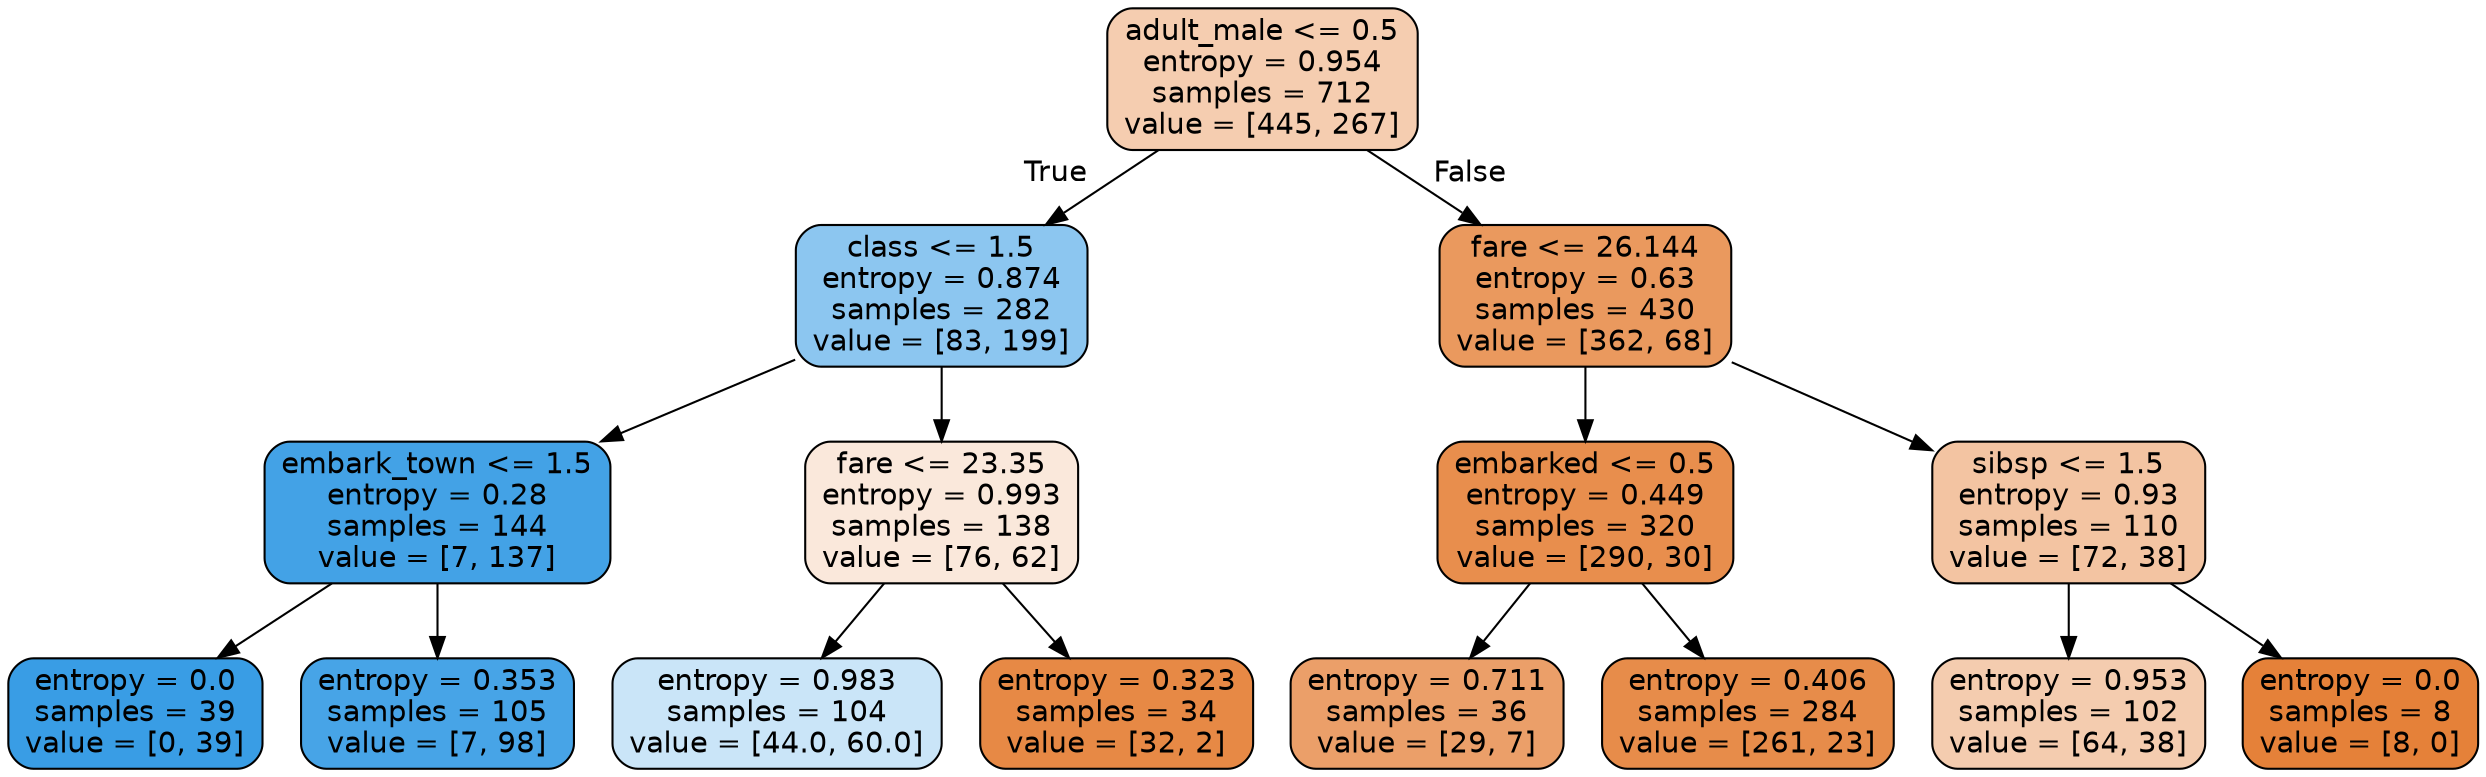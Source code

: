 digraph Tree {
node [shape=box, style="filled, rounded", color="black", fontname="helvetica"] ;
edge [fontname="helvetica"] ;
0 [label="adult_male <= 0.5\nentropy = 0.954\nsamples = 712\nvalue = [445, 267]", fillcolor="#f5cdb0"] ;
1 [label="class <= 1.5\nentropy = 0.874\nsamples = 282\nvalue = [83, 199]", fillcolor="#8cc6f0"] ;
0 -> 1 [labeldistance=2.5, labelangle=45, headlabel="True"] ;
2 [label="embark_town <= 1.5\nentropy = 0.28\nsamples = 144\nvalue = [7, 137]", fillcolor="#43a2e6"] ;
1 -> 2 ;
3 [label="entropy = 0.0\nsamples = 39\nvalue = [0, 39]", fillcolor="#399de5"] ;
2 -> 3 ;
4 [label="entropy = 0.353\nsamples = 105\nvalue = [7, 98]", fillcolor="#47a4e7"] ;
2 -> 4 ;
5 [label="fare <= 23.35\nentropy = 0.993\nsamples = 138\nvalue = [76, 62]", fillcolor="#fae8db"] ;
1 -> 5 ;
6 [label="entropy = 0.983\nsamples = 104\nvalue = [44.0, 60.0]", fillcolor="#cae5f8"] ;
5 -> 6 ;
7 [label="entropy = 0.323\nsamples = 34\nvalue = [32, 2]", fillcolor="#e78945"] ;
5 -> 7 ;
8 [label="fare <= 26.144\nentropy = 0.63\nsamples = 430\nvalue = [362, 68]", fillcolor="#ea995e"] ;
0 -> 8 [labeldistance=2.5, labelangle=-45, headlabel="False"] ;
9 [label="embarked <= 0.5\nentropy = 0.449\nsamples = 320\nvalue = [290, 30]", fillcolor="#e88e4d"] ;
8 -> 9 ;
10 [label="entropy = 0.711\nsamples = 36\nvalue = [29, 7]", fillcolor="#eb9f69"] ;
9 -> 10 ;
11 [label="entropy = 0.406\nsamples = 284\nvalue = [261, 23]", fillcolor="#e78c4a"] ;
9 -> 11 ;
12 [label="sibsp <= 1.5\nentropy = 0.93\nsamples = 110\nvalue = [72, 38]", fillcolor="#f3c4a2"] ;
8 -> 12 ;
13 [label="entropy = 0.953\nsamples = 102\nvalue = [64, 38]", fillcolor="#f4ccaf"] ;
12 -> 13 ;
14 [label="entropy = 0.0\nsamples = 8\nvalue = [8, 0]", fillcolor="#e58139"] ;
12 -> 14 ;
}
